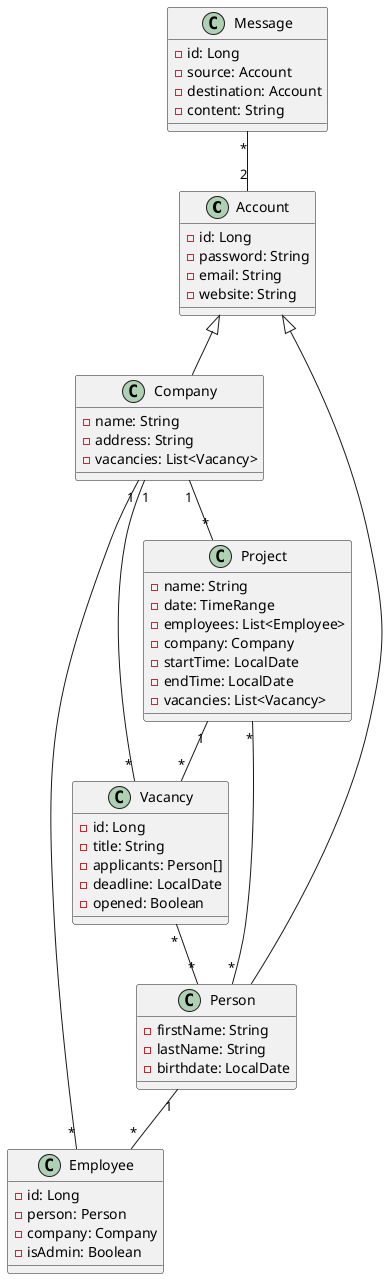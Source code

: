 @startuml

class Account {
- id: Long
- password: String
- email: String
- website: String
}

class Company {
- name: String
- address: String
- vacancies: List<Vacancy>
}

class Project {
- name: String
- date: TimeRange
- employees: List<Employee>
- company: Company
- startTime: LocalDate
- endTime: LocalDate
- vacancies: List<Vacancy>
}

class Person {
- firstName: String
- lastName: String
- birthdate: LocalDate
}

class Vacancy {
- id: Long
- title: String
- applicants: Person[]
- deadline: LocalDate
- opened: Boolean
}

class Message {
- id: Long
- source: Account
- destination: Account
- content: String
}

class Employee {
- id: Long
- person: Person
- company: Company
- isAdmin: Boolean
}

Account <|-- Company
Account <|-- Person
Company "1" -- "*" Project
Company "1" -- "*" Vacancy
Vacancy "*" -- "*"Person
Message "*" -- "2" Account
Project "*" -- "*" Person
Project "1" -- "*" Vacancy
Employee "*" -- "1" Company
Person "1" -- "*" Employee
@enduml

